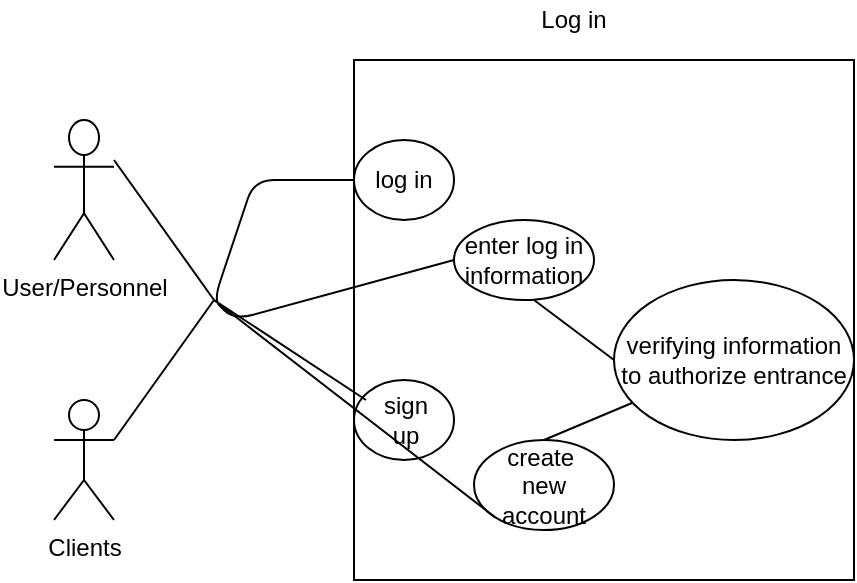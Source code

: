 <mxfile version="15.1.4" type="github">
  <diagram id="5EPLgpwoSbrz8tOGRpnV" name="Page-1">
    <mxGraphModel dx="1303" dy="767" grid="1" gridSize="10" guides="1" tooltips="1" connect="1" arrows="1" fold="1" page="1" pageScale="1" pageWidth="850" pageHeight="1100" math="0" shadow="0">
      <root>
        <mxCell id="0" />
        <mxCell id="1" parent="0" />
        <mxCell id="skvQHu-0yviLPDgYSSop-2" value="" style="rounded=0;whiteSpace=wrap;html=1;" vertex="1" parent="1">
          <mxGeometry x="350" y="70" width="250" height="260" as="geometry" />
        </mxCell>
        <mxCell id="skvQHu-0yviLPDgYSSop-3" value="User/Personnel" style="shape=umlActor;verticalLabelPosition=bottom;verticalAlign=top;html=1;outlineConnect=0;" vertex="1" parent="1">
          <mxGeometry x="200" y="100" width="30" height="70" as="geometry" />
        </mxCell>
        <mxCell id="skvQHu-0yviLPDgYSSop-4" value="Clients" style="shape=umlActor;verticalLabelPosition=bottom;verticalAlign=top;html=1;outlineConnect=0;" vertex="1" parent="1">
          <mxGeometry x="200" y="240" width="30" height="60" as="geometry" />
        </mxCell>
        <mxCell id="skvQHu-0yviLPDgYSSop-5" value="log in" style="ellipse;whiteSpace=wrap;html=1;" vertex="1" parent="1">
          <mxGeometry x="350" y="110" width="50" height="40" as="geometry" />
        </mxCell>
        <mxCell id="skvQHu-0yviLPDgYSSop-6" value="" style="ellipse;whiteSpace=wrap;html=1;" vertex="1" parent="1">
          <mxGeometry x="350" y="230" width="50" height="40" as="geometry" />
        </mxCell>
        <mxCell id="skvQHu-0yviLPDgYSSop-7" value="sign up" style="text;html=1;strokeColor=none;fillColor=none;align=center;verticalAlign=middle;whiteSpace=wrap;rounded=0;" vertex="1" parent="1">
          <mxGeometry x="356" y="240" width="40" height="20" as="geometry" />
        </mxCell>
        <mxCell id="skvQHu-0yviLPDgYSSop-8" value="create&amp;nbsp;&lt;br&gt;new&lt;br&gt;account" style="ellipse;whiteSpace=wrap;html=1;" vertex="1" parent="1">
          <mxGeometry x="410" y="260" width="70" height="45" as="geometry" />
        </mxCell>
        <mxCell id="skvQHu-0yviLPDgYSSop-9" value="" style="ellipse;whiteSpace=wrap;html=1;" vertex="1" parent="1">
          <mxGeometry x="400" y="150" width="70" height="40" as="geometry" />
        </mxCell>
        <mxCell id="skvQHu-0yviLPDgYSSop-10" value="enter log in information" style="text;html=1;strokeColor=none;fillColor=none;align=center;verticalAlign=middle;whiteSpace=wrap;rounded=0;" vertex="1" parent="1">
          <mxGeometry x="420" y="160" width="30" height="20" as="geometry" />
        </mxCell>
        <mxCell id="skvQHu-0yviLPDgYSSop-13" value="verifying information to authorize entrance" style="ellipse;whiteSpace=wrap;html=1;" vertex="1" parent="1">
          <mxGeometry x="480" y="180" width="120" height="80" as="geometry" />
        </mxCell>
        <mxCell id="skvQHu-0yviLPDgYSSop-16" value="" style="endArrow=none;html=1;exitX=0;exitY=0.5;exitDx=0;exitDy=0;" edge="1" parent="1" source="skvQHu-0yviLPDgYSSop-9">
          <mxGeometry width="50" height="50" relative="1" as="geometry">
            <mxPoint x="440" y="190" as="sourcePoint" />
            <mxPoint x="350" y="130" as="targetPoint" />
            <Array as="points">
              <mxPoint x="290" y="200" />
              <mxPoint x="280" y="190" />
              <mxPoint x="300" y="130" />
              <mxPoint x="330" y="130" />
            </Array>
          </mxGeometry>
        </mxCell>
        <mxCell id="skvQHu-0yviLPDgYSSop-19" value="" style="endArrow=none;html=1;entryX=0;entryY=0;entryDx=0;entryDy=0;" edge="1" parent="1" target="skvQHu-0yviLPDgYSSop-7">
          <mxGeometry width="50" height="50" relative="1" as="geometry">
            <mxPoint x="280" y="190" as="sourcePoint" />
            <mxPoint x="490" y="140" as="targetPoint" />
          </mxGeometry>
        </mxCell>
        <mxCell id="skvQHu-0yviLPDgYSSop-20" value="" style="endArrow=none;html=1;entryX=0;entryY=1;entryDx=0;entryDy=0;" edge="1" parent="1" target="skvQHu-0yviLPDgYSSop-8">
          <mxGeometry width="50" height="50" relative="1" as="geometry">
            <mxPoint x="280" y="190" as="sourcePoint" />
            <mxPoint x="410" y="280" as="targetPoint" />
          </mxGeometry>
        </mxCell>
        <mxCell id="skvQHu-0yviLPDgYSSop-21" value="" style="endArrow=none;html=1;" edge="1" parent="1">
          <mxGeometry width="50" height="50" relative="1" as="geometry">
            <mxPoint x="230" y="120" as="sourcePoint" />
            <mxPoint x="280" y="190" as="targetPoint" />
          </mxGeometry>
        </mxCell>
        <mxCell id="skvQHu-0yviLPDgYSSop-22" value="" style="endArrow=none;html=1;" edge="1" parent="1">
          <mxGeometry width="50" height="50" relative="1" as="geometry">
            <mxPoint x="230" y="260" as="sourcePoint" />
            <mxPoint x="280" y="190" as="targetPoint" />
          </mxGeometry>
        </mxCell>
        <mxCell id="skvQHu-0yviLPDgYSSop-23" value="" style="endArrow=none;html=1;entryX=0;entryY=0.5;entryDx=0;entryDy=0;" edge="1" parent="1" target="skvQHu-0yviLPDgYSSop-13">
          <mxGeometry width="50" height="50" relative="1" as="geometry">
            <mxPoint x="440" y="190" as="sourcePoint" />
            <mxPoint x="490" y="140" as="targetPoint" />
          </mxGeometry>
        </mxCell>
        <mxCell id="skvQHu-0yviLPDgYSSop-24" value="" style="endArrow=none;html=1;" edge="1" parent="1" target="skvQHu-0yviLPDgYSSop-13">
          <mxGeometry width="50" height="50" relative="1" as="geometry">
            <mxPoint x="445" y="260" as="sourcePoint" />
            <mxPoint x="490" y="140" as="targetPoint" />
          </mxGeometry>
        </mxCell>
        <mxCell id="skvQHu-0yviLPDgYSSop-27" value="Log in" style="text;html=1;strokeColor=none;fillColor=none;align=center;verticalAlign=middle;whiteSpace=wrap;rounded=0;" vertex="1" parent="1">
          <mxGeometry x="440" y="40" width="40" height="20" as="geometry" />
        </mxCell>
      </root>
    </mxGraphModel>
  </diagram>
</mxfile>
